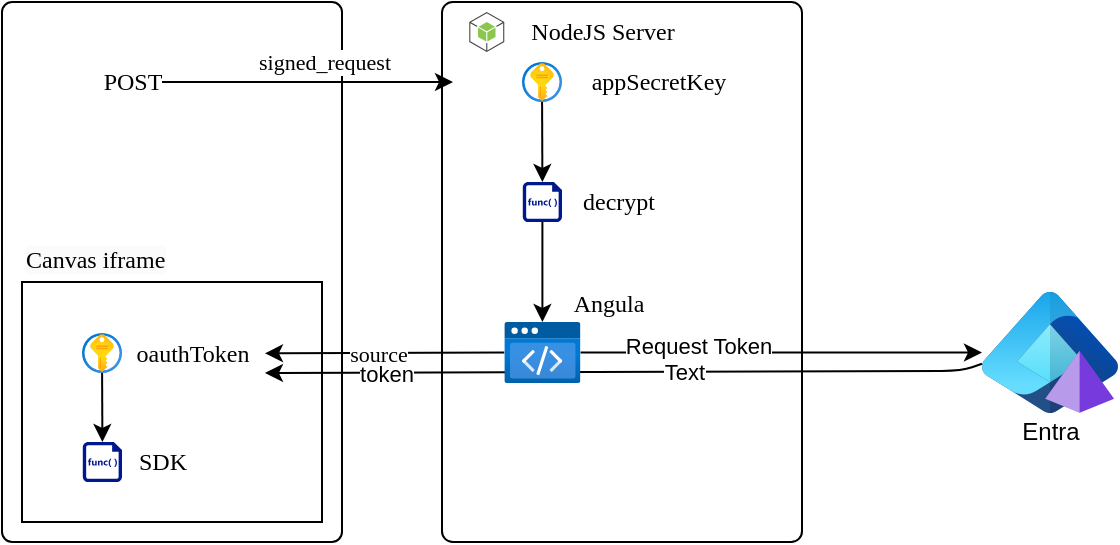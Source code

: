 <mxfile>
    <diagram id="ee_gDtnK6uAo2xznAAh-" name="Page-1">
        <mxGraphModel dx="1084" dy="438" grid="1" gridSize="10" guides="1" tooltips="1" connect="1" arrows="1" fold="1" page="1" pageScale="1" pageWidth="850" pageHeight="1100" math="0" shadow="0">
            <root>
                <mxCell id="0"/>
                <mxCell id="1" parent="0"/>
                <mxCell id="11" value="" style="rounded=1;whiteSpace=wrap;html=1;fillColor=none;arcSize=3;fontFamily=Tahoma;" parent="1" vertex="1">
                    <mxGeometry x="250" y="30" width="180" height="270" as="geometry"/>
                </mxCell>
                <mxCell id="4" value="" style="rounded=1;whiteSpace=wrap;html=1;fillColor=none;arcSize=3;fontFamily=Tahoma;" parent="1" vertex="1">
                    <mxGeometry x="30" y="30" width="170" height="270" as="geometry"/>
                </mxCell>
                <mxCell id="2" value="" style="shape=image;verticalLabelPosition=bottom;labelBackgroundColor=default;verticalAlign=top;aspect=fixed;imageAspect=0;image=https://upload.wikimedia.org/wikipedia/commons/thumb/f/f9/Salesforce.com_logo.svg/1200px-Salesforce.com_logo.svg.png;fontFamily=Tahoma;" parent="1" vertex="1">
                    <mxGeometry x="40" y="35" width="28.57" height="20" as="geometry"/>
                </mxCell>
                <mxCell id="7" value="NodeJS Server" style="text;html=1;align=center;verticalAlign=middle;resizable=0;points=[];autosize=1;strokeColor=none;fillColor=none;fontFamily=Tahoma;" parent="1" vertex="1">
                    <mxGeometry x="280" y="30" width="100" height="30" as="geometry"/>
                </mxCell>
                <mxCell id="8" value="" style="rounded=0;whiteSpace=wrap;html=1;fontFamily=Tahoma;" parent="1" vertex="1">
                    <mxGeometry x="40" y="170" width="150" height="120" as="geometry"/>
                </mxCell>
                <mxCell id="9" style="edgeStyle=none;html=1;fontFamily=Tahoma;" parent="1" edge="1">
                    <mxGeometry relative="1" as="geometry">
                        <mxPoint x="110" y="70" as="sourcePoint"/>
                        <mxPoint x="255.5" y="70" as="targetPoint"/>
                    </mxGeometry>
                </mxCell>
                <mxCell id="10" value="signed_request" style="edgeLabel;html=1;align=center;verticalAlign=middle;resizable=0;points=[];fontFamily=Tahoma;" parent="9" vertex="1" connectable="0">
                    <mxGeometry x="-0.185" y="3" relative="1" as="geometry">
                        <mxPoint x="21" y="-7" as="offset"/>
                    </mxGeometry>
                </mxCell>
                <mxCell id="13" value="" style="outlineConnect=0;dashed=0;verticalLabelPosition=bottom;verticalAlign=top;align=center;html=1;shape=mxgraph.aws3.android;fillColor=#8CC64F;gradientColor=none;fontFamily=Tahoma;" parent="1" vertex="1">
                    <mxGeometry x="263.64" y="35" width="17.5" height="20" as="geometry"/>
                </mxCell>
                <mxCell id="14" value="" style="image;aspect=fixed;html=1;points=[];align=center;fontSize=12;image=img/lib/azure2/security/Key_Vaults.svg;fontFamily=Tahoma;" parent="1" vertex="1">
                    <mxGeometry x="290" y="60" width="20" height="20" as="geometry"/>
                </mxCell>
                <mxCell id="15" value="appSecretKey" style="text;html=1;align=center;verticalAlign=middle;resizable=0;points=[];autosize=1;strokeColor=none;fillColor=none;fontFamily=Tahoma;" parent="1" vertex="1">
                    <mxGeometry x="307.5" y="55" width="100" height="30" as="geometry"/>
                </mxCell>
                <mxCell id="20" style="edgeStyle=none;html=1;fontFamily=Tahoma;" parent="1" source="16" target="19" edge="1">
                    <mxGeometry relative="1" as="geometry"/>
                </mxCell>
                <mxCell id="16" value="" style="sketch=0;aspect=fixed;pointerEvents=1;shadow=0;dashed=0;html=1;strokeColor=none;labelPosition=center;verticalLabelPosition=bottom;verticalAlign=top;align=center;fillColor=#00188D;shape=mxgraph.mscae.enterprise.code_file;fontFamily=Tahoma;" parent="1" vertex="1">
                    <mxGeometry x="290.4" y="120" width="19.6" height="20" as="geometry"/>
                </mxCell>
                <mxCell id="17" style="edgeStyle=none;html=1;entryX=0.5;entryY=0;entryDx=0;entryDy=0;entryPerimeter=0;fontFamily=Tahoma;" parent="1" source="14" target="16" edge="1">
                    <mxGeometry relative="1" as="geometry"/>
                </mxCell>
                <mxCell id="18" value="decrypt" style="text;html=1;align=center;verticalAlign=middle;resizable=0;points=[];autosize=1;strokeColor=none;fillColor=none;fontFamily=Tahoma;" parent="1" vertex="1">
                    <mxGeometry x="307.5" y="115" width="60" height="30" as="geometry"/>
                </mxCell>
                <mxCell id="35" style="edgeStyle=none;html=1;" parent="1" source="19" target="34" edge="1">
                    <mxGeometry relative="1" as="geometry"/>
                </mxCell>
                <mxCell id="40" value="Request Token" style="edgeLabel;html=1;align=center;verticalAlign=middle;resizable=0;points=[];" parent="35" vertex="1" connectable="0">
                    <mxGeometry x="-0.392" y="2" relative="1" as="geometry">
                        <mxPoint x="-3" y="-2" as="offset"/>
                    </mxGeometry>
                </mxCell>
                <mxCell id="21" value="Angula" style="text;html=1;align=center;verticalAlign=middle;resizable=0;points=[];autosize=1;strokeColor=none;fillColor=none;fontFamily=Tahoma;" parent="1" vertex="1">
                    <mxGeometry x="302.5" y="165.5" width="60" height="30" as="geometry"/>
                </mxCell>
                <mxCell id="23" style="edgeStyle=none;html=1;entryX=0.956;entryY=0.506;entryDx=0;entryDy=0;entryPerimeter=0;fontFamily=Tahoma;" parent="1" source="19" target="28" edge="1">
                    <mxGeometry relative="1" as="geometry"/>
                </mxCell>
                <mxCell id="24" value="source" style="edgeLabel;html=1;align=center;verticalAlign=middle;resizable=0;points=[];fontFamily=Tahoma;" parent="23" vertex="1" connectable="0">
                    <mxGeometry x="-0.009" relative="1" as="geometry">
                        <mxPoint x="-4" as="offset"/>
                    </mxGeometry>
                </mxCell>
                <mxCell id="25" value="&lt;span style=&quot;color: rgb(0, 0, 0); font-size: 12px; font-style: normal; font-variant-ligatures: normal; font-variant-caps: normal; font-weight: 400; letter-spacing: normal; orphans: 2; text-align: center; text-indent: 0px; text-transform: none; widows: 2; word-spacing: 0px; -webkit-text-stroke-width: 0px; white-space: normal; background-color: rgb(251, 251, 251); text-decoration-thickness: initial; text-decoration-style: initial; text-decoration-color: initial; float: none; display: inline !important;&quot;&gt;Canvas iframe&lt;/span&gt;" style="text;whiteSpace=wrap;html=1;fontFamily=Tahoma;" parent="1" vertex="1">
                    <mxGeometry x="40.2" y="145" width="80" height="40" as="geometry"/>
                </mxCell>
                <mxCell id="26" value="" style="sketch=0;aspect=fixed;pointerEvents=1;shadow=0;dashed=0;html=1;strokeColor=none;labelPosition=center;verticalLabelPosition=bottom;verticalAlign=top;align=center;fillColor=#00188D;shape=mxgraph.mscae.enterprise.code_file;fontFamily=Tahoma;" parent="1" vertex="1">
                    <mxGeometry x="70.4" y="250" width="19.6" height="20" as="geometry"/>
                </mxCell>
                <mxCell id="27" value="" style="image;aspect=fixed;html=1;points=[];align=center;fontSize=12;image=img/lib/azure2/security/Key_Vaults.svg;fontFamily=Tahoma;" parent="1" vertex="1">
                    <mxGeometry x="70" y="195.5" width="20" height="20" as="geometry"/>
                </mxCell>
                <mxCell id="28" value="oauthToken" style="text;html=1;align=center;verticalAlign=middle;resizable=0;points=[];autosize=1;strokeColor=none;fillColor=none;fontFamily=Tahoma;" parent="1" vertex="1">
                    <mxGeometry x="85" y="190.5" width="80" height="30" as="geometry"/>
                </mxCell>
                <mxCell id="30" value="POST" style="text;html=1;align=center;verticalAlign=middle;resizable=0;points=[];autosize=1;strokeColor=none;fillColor=none;fontFamily=Tahoma;" parent="1" vertex="1">
                    <mxGeometry x="70" y="55" width="50" height="30" as="geometry"/>
                </mxCell>
                <mxCell id="31" style="edgeStyle=none;html=1;entryX=0.5;entryY=0;entryDx=0;entryDy=0;entryPerimeter=0;fontFamily=Tahoma;" parent="1" source="27" target="26" edge="1">
                    <mxGeometry relative="1" as="geometry"/>
                </mxCell>
                <mxCell id="33" value="SDK" style="text;html=1;align=center;verticalAlign=middle;resizable=0;points=[];autosize=1;strokeColor=none;fillColor=none;fontFamily=Tahoma;" parent="1" vertex="1">
                    <mxGeometry x="85" y="245" width="50" height="30" as="geometry"/>
                </mxCell>
                <mxCell id="34" value="" style="image;aspect=fixed;html=1;points=[];align=center;fontSize=12;image=img/lib/azure2/identity/Entra_Domain_Services.svg;" parent="1" vertex="1">
                    <mxGeometry x="520" y="171.25" width="68" height="68" as="geometry"/>
                </mxCell>
                <mxCell id="36" style="edgeStyle=none;html=1;entryX=0.956;entryY=1.052;entryDx=0;entryDy=0;entryPerimeter=0;" parent="1" edge="1">
                    <mxGeometry relative="1" as="geometry">
                        <Array as="points">
                            <mxPoint x="510" y="214.44"/>
                        </Array>
                        <mxPoint x="520" y="210.86" as="sourcePoint"/>
                        <mxPoint x="161.48" y="215.5" as="targetPoint"/>
                    </mxGeometry>
                </mxCell>
                <mxCell id="37" value="token" style="edgeLabel;html=1;align=center;verticalAlign=middle;resizable=0;points=[];" parent="36" vertex="1" connectable="0">
                    <mxGeometry x="0.662" relative="1" as="geometry">
                        <mxPoint as="offset"/>
                    </mxGeometry>
                </mxCell>
                <mxCell id="41" value="Text" style="edgeLabel;html=1;align=center;verticalAlign=middle;resizable=0;points=[];" parent="36" vertex="1" connectable="0">
                    <mxGeometry x="-0.209" y="-2" relative="1" as="geometry">
                        <mxPoint x="-8" y="2" as="offset"/>
                    </mxGeometry>
                </mxCell>
                <mxCell id="39" value="Entra" style="text;html=1;align=center;verticalAlign=middle;resizable=0;points=[];autosize=1;strokeColor=none;fillColor=none;" parent="1" vertex="1">
                    <mxGeometry x="529" y="230" width="50" height="30" as="geometry"/>
                </mxCell>
                <mxCell id="19" value="" style="image;aspect=fixed;html=1;points=[];align=center;fontSize=12;image=img/lib/azure2/preview/Static_Apps.svg;fontFamily=Tahoma;" parent="1" vertex="1">
                    <mxGeometry x="281.14" y="190" width="38.12" height="30.5" as="geometry"/>
                </mxCell>
            </root>
        </mxGraphModel>
    </diagram>
    <diagram id="nY2z5IE6c_i-AlN0ROxH" name="Page-2">
        <mxGraphModel dx="1392" dy="412" grid="1" gridSize="10" guides="1" tooltips="1" connect="1" arrows="1" fold="1" page="0" pageScale="1" pageWidth="850" pageHeight="1100" math="0" shadow="0">
            <root>
                <mxCell id="0"/>
                <mxCell id="1" parent="0"/>
                <mxCell id="uE3bhNqZctWbTHc5y3AN-1" value="Salesforce&lt;br&gt;Web browser" style="shape=umlLifeline;perimeter=lifelinePerimeter;whiteSpace=wrap;html=1;container=1;dropTarget=0;collapsible=0;recursiveResize=0;outlineConnect=0;portConstraint=eastwest;newEdgeStyle={&quot;edgeStyle&quot;:&quot;elbowEdgeStyle&quot;,&quot;elbow&quot;:&quot;vertical&quot;,&quot;curved&quot;:0,&quot;rounded&quot;:0};fontSize=10;" parent="1" vertex="1">
                    <mxGeometry x="70" y="110" width="100" height="330" as="geometry"/>
                </mxCell>
                <mxCell id="uE3bhNqZctWbTHc5y3AN-2" value="POST&lt;br&gt;Express Server" style="shape=umlLifeline;perimeter=lifelinePerimeter;whiteSpace=wrap;html=1;container=1;dropTarget=0;collapsible=0;recursiveResize=0;outlineConnect=0;portConstraint=eastwest;newEdgeStyle={&quot;edgeStyle&quot;:&quot;elbowEdgeStyle&quot;,&quot;elbow&quot;:&quot;vertical&quot;,&quot;curved&quot;:0,&quot;rounded&quot;:0};fontSize=10;" parent="1" vertex="1">
                    <mxGeometry x="190" y="110" width="100" height="330" as="geometry"/>
                </mxCell>
                <mxCell id="uE3bhNqZctWbTHc5y3AN-8" value="" style="html=1;points=[[0,0,0,0,5],[0,1,0,0,-5],[1,0,0,0,5],[1,1,0,0,-5]];perimeter=orthogonalPerimeter;outlineConnect=0;targetShapes=umlLifeline;portConstraint=eastwest;newEdgeStyle={&quot;curved&quot;:0,&quot;rounded&quot;:0};fontSize=7;" parent="uE3bhNqZctWbTHc5y3AN-2" vertex="1">
                    <mxGeometry x="45" y="100" width="10" height="40" as="geometry"/>
                </mxCell>
                <mxCell id="uE3bhNqZctWbTHc5y3AN-9" value="&lt;font&gt;2. validate signature&lt;/font&gt;&lt;div&gt;&lt;font&gt;3. decode key&lt;/font&gt;&lt;/div&gt;" style="html=1;align=left;spacingLeft=2;endArrow=block;rounded=0;edgeStyle=orthogonalEdgeStyle;curved=0;rounded=0;fontSize=7;fontColor=default;labelBackgroundColor=none;" parent="uE3bhNqZctWbTHc5y3AN-2" target="uE3bhNqZctWbTHc5y3AN-8" edge="1">
                    <mxGeometry x="0.199" relative="1" as="geometry">
                        <mxPoint x="50" y="90" as="sourcePoint"/>
                        <Array as="points">
                            <mxPoint x="75" y="120"/>
                        </Array>
                        <mxPoint as="offset"/>
                    </mxGeometry>
                </mxCell>
                <mxCell id="uE3bhNqZctWbTHc5y3AN-3" value="Angular SPA" style="shape=umlLifeline;perimeter=lifelinePerimeter;whiteSpace=wrap;html=1;container=1;dropTarget=0;collapsible=0;recursiveResize=0;outlineConnect=0;portConstraint=eastwest;newEdgeStyle={&quot;edgeStyle&quot;:&quot;elbowEdgeStyle&quot;,&quot;elbow&quot;:&quot;vertical&quot;,&quot;curved&quot;:0,&quot;rounded&quot;:0};fontSize=10;" parent="1" vertex="1">
                    <mxGeometry x="310" y="110" width="100" height="330" as="geometry"/>
                </mxCell>
                <mxCell id="uE3bhNqZctWbTHc5y3AN-12" value="" style="html=1;points=[[0,0,0,0,5],[0,1,0,0,-5],[1,0,0,0,5],[1,1,0,0,-5]];perimeter=orthogonalPerimeter;outlineConnect=0;targetShapes=umlLifeline;portConstraint=eastwest;newEdgeStyle={&quot;curved&quot;:0,&quot;rounded&quot;:0};fontSize=7;" parent="uE3bhNqZctWbTHc5y3AN-3" vertex="1">
                    <mxGeometry x="46" y="220" width="10" height="40" as="geometry"/>
                </mxCell>
                <mxCell id="uE3bhNqZctWbTHc5y3AN-13" value="&lt;span&gt;5. Initializes web&lt;/span&gt;" style="html=1;align=left;spacingLeft=2;endArrow=block;rounded=0;edgeStyle=orthogonalEdgeStyle;curved=0;rounded=0;fontSize=7;labelBackgroundColor=none;" parent="uE3bhNqZctWbTHc5y3AN-3" target="uE3bhNqZctWbTHc5y3AN-12" edge="1">
                    <mxGeometry x="0.2" relative="1" as="geometry">
                        <mxPoint x="51" y="210" as="sourcePoint"/>
                        <Array as="points">
                            <mxPoint x="76" y="240"/>
                        </Array>
                        <mxPoint as="offset"/>
                    </mxGeometry>
                </mxCell>
                <mxCell id="uE3bhNqZctWbTHc5y3AN-4" value="Entra ID" style="shape=umlLifeline;perimeter=lifelinePerimeter;whiteSpace=wrap;html=1;container=1;dropTarget=0;collapsible=0;recursiveResize=0;outlineConnect=0;portConstraint=eastwest;newEdgeStyle={&quot;edgeStyle&quot;:&quot;elbowEdgeStyle&quot;,&quot;elbow&quot;:&quot;vertical&quot;,&quot;curved&quot;:0,&quot;rounded&quot;:0};fontSize=10;" parent="1" vertex="1">
                    <mxGeometry x="430" y="110" width="100" height="330" as="geometry"/>
                </mxCell>
                <mxCell id="uE3bhNqZctWbTHc5y3AN-5" value="APIM" style="shape=umlLifeline;perimeter=lifelinePerimeter;whiteSpace=wrap;html=1;container=1;dropTarget=0;collapsible=0;recursiveResize=0;outlineConnect=0;portConstraint=eastwest;newEdgeStyle={&quot;edgeStyle&quot;:&quot;elbowEdgeStyle&quot;,&quot;elbow&quot;:&quot;vertical&quot;,&quot;curved&quot;:0,&quot;rounded&quot;:0};fontSize=10;" parent="1" vertex="1">
                    <mxGeometry x="550" y="110" width="100" height="330" as="geometry"/>
                </mxCell>
                <mxCell id="uE3bhNqZctWbTHc5y3AN-7" value="1. POST / signed_request" style="html=1;verticalAlign=bottom;endArrow=block;curved=0;rounded=0;fontSize=7;labelBackgroundColor=none;" parent="1" edge="1">
                    <mxGeometry x="-0.163" width="80" relative="1" as="geometry">
                        <mxPoint x="120" y="200" as="sourcePoint"/>
                        <mxPoint x="239.5" y="200" as="targetPoint"/>
                        <mxPoint as="offset"/>
                    </mxGeometry>
                </mxCell>
                <mxCell id="uE3bhNqZctWbTHc5y3AN-14" value="4. Request token / Application Keys" style="html=1;verticalAlign=bottom;endArrow=block;curved=0;rounded=0;fontSize=7;labelBackgroundColor=none;" parent="1" target="uE3bhNqZctWbTHc5y3AN-4" edge="1">
                    <mxGeometry x="-0.499" width="80" relative="1" as="geometry">
                        <mxPoint x="240" y="270" as="sourcePoint"/>
                        <mxPoint x="359.5" y="270" as="targetPoint"/>
                        <mxPoint as="offset"/>
                    </mxGeometry>
                </mxCell>
                <mxCell id="uE3bhNqZctWbTHc5y3AN-15" value="5. Token for APIM" style="html=1;verticalAlign=bottom;endArrow=block;curved=0;rounded=0;fontSize=7;labelBackgroundColor=none;" parent="1" edge="1">
                    <mxGeometry x="-0.499" width="80" relative="1" as="geometry">
                        <mxPoint x="480.09" y="289.66" as="sourcePoint"/>
                        <mxPoint x="239.9" y="289.66" as="targetPoint"/>
                        <mxPoint as="offset"/>
                    </mxGeometry>
                </mxCell>
                <mxCell id="uE3bhNqZctWbTHc5y3AN-16" value="8. API Call / Entra Token" style="html=1;verticalAlign=bottom;endArrow=block;curved=0;rounded=0;fontSize=7;labelBackgroundColor=none;" parent="1" edge="1">
                    <mxGeometry x="-0.499" width="80" relative="1" as="geometry">
                        <mxPoint x="360.25" y="380" as="sourcePoint"/>
                        <mxPoint x="599.75" y="380" as="targetPoint"/>
                        <mxPoint as="offset"/>
                    </mxGeometry>
                </mxCell>
                <mxCell id="uE3bhNqZctWbTHc5y3AN-17" value="9. API Call / Oauth Token" style="html=1;verticalAlign=bottom;endArrow=block;curved=0;rounded=0;fontSize=7;labelBackgroundColor=none;" parent="1" edge="1">
                    <mxGeometry x="-0.499" width="80" relative="1" as="geometry">
                        <mxPoint x="360.25" y="410" as="sourcePoint"/>
                        <mxPoint x="119.75" y="410" as="targetPoint"/>
                        <mxPoint as="offset"/>
                    </mxGeometry>
                </mxCell>
                <mxCell id="uE3bhNqZctWbTHc5y3AN-18" value="Same service" style="shape=umlFrame;whiteSpace=wrap;html=1;pointerEvents=0;width=100;height=20;fillColor=#f5f5f5;fontColor=#333333;strokeColor=#666666;strokeWidth=0.5;fontSize=10;" parent="1" vertex="1">
                    <mxGeometry x="180" y="80" width="240" height="370" as="geometry"/>
                </mxCell>
                <mxCell id="uE3bhNqZctWbTHc5y3AN-19" value="data" style="html=1;verticalAlign=bottom;endArrow=block;curved=0;rounded=0;fontSize=7;labelBackgroundColor=none;" parent="1" edge="1">
                    <mxGeometry x="-0.668" width="80" relative="1" as="geometry">
                        <mxPoint x="120.25" y="430" as="sourcePoint"/>
                        <mxPoint x="359.75" y="430" as="targetPoint"/>
                        <mxPoint as="offset"/>
                    </mxGeometry>
                </mxCell>
                <mxCell id="uE3bhNqZctWbTHc5y3AN-21" value="data" style="html=1;verticalAlign=bottom;endArrow=block;curved=0;rounded=0;fontSize=7;labelBackgroundColor=none;" parent="1" edge="1">
                    <mxGeometry x="-0.498" width="80" relative="1" as="geometry">
                        <mxPoint x="600.25" y="400" as="sourcePoint"/>
                        <mxPoint x="359.75" y="400" as="targetPoint"/>
                        <mxPoint as="offset"/>
                    </mxGeometry>
                </mxCell>
                <mxCell id="uE3bhNqZctWbTHc5y3AN-10" value="6. Response inyecting tokens" style="html=1;verticalAlign=bottom;endArrow=block;curved=0;rounded=0;fontSize=7;labelBackgroundColor=none;" parent="1" edge="1">
                    <mxGeometry x="0.004" width="80" relative="1" as="geometry">
                        <mxPoint x="240.5" y="311" as="sourcePoint"/>
                        <mxPoint x="360" y="311" as="targetPoint"/>
                        <mxPoint as="offset"/>
                    </mxGeometry>
                </mxCell>
            </root>
        </mxGraphModel>
    </diagram>
</mxfile>